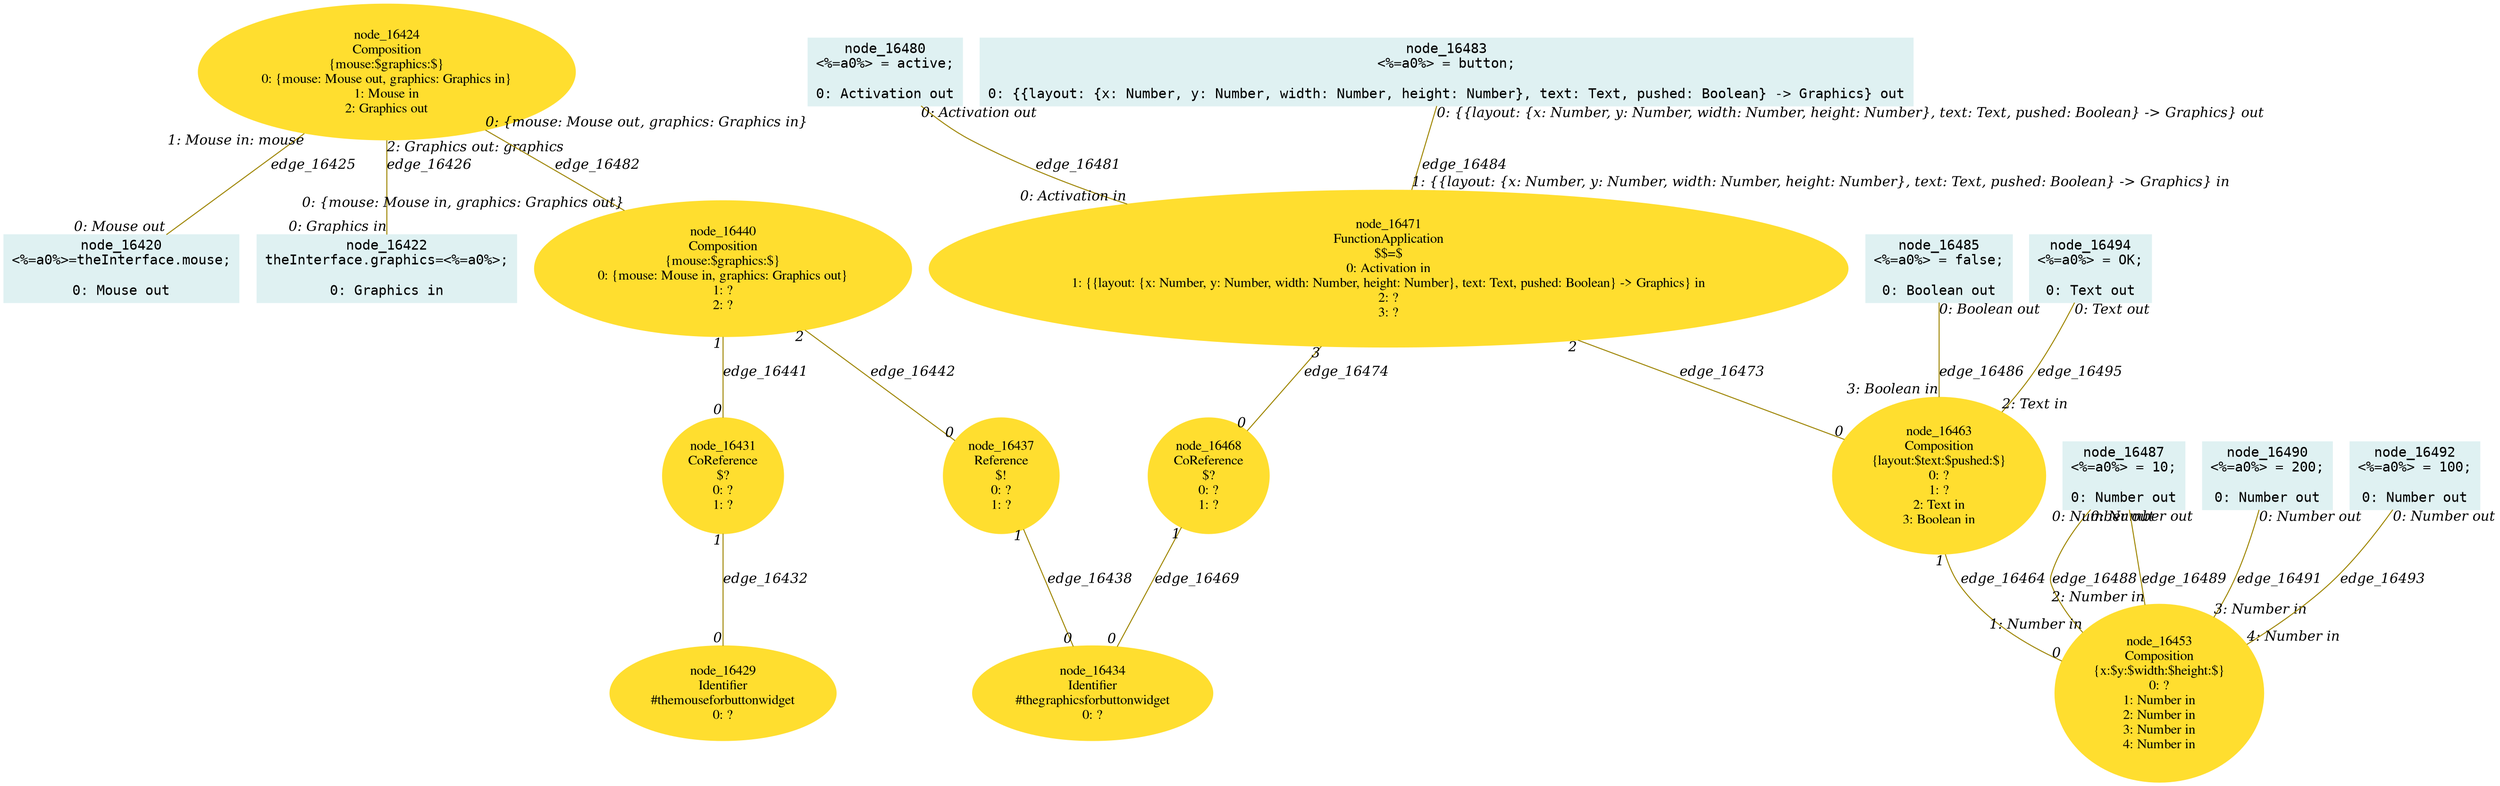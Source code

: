 digraph g{node_16420 [shape="box", style="filled", color="#dff1f2", fontname="Courier", label="node_16420
<%=a0%>=theInterface.mouse;

0: Mouse out" ]
node_16422 [shape="box", style="filled", color="#dff1f2", fontname="Courier", label="node_16422
theInterface.graphics=<%=a0%>;

0: Graphics in" ]
node_16424 [shape="ellipse", style="filled", color="#ffde2f", fontname="Times", label="node_16424
Composition
{mouse:$graphics:$}
0: {mouse: Mouse out, graphics: Graphics in}
1: Mouse in
2: Graphics out" ]
node_16429 [shape="ellipse", style="filled", color="#ffde2f", fontname="Times", label="node_16429
Identifier
#themouseforbuttonwidget
0: ?" ]
node_16431 [shape="ellipse", style="filled", color="#ffde2f", fontname="Times", label="node_16431
CoReference
$?
0: ?
1: ?" ]
node_16434 [shape="ellipse", style="filled", color="#ffde2f", fontname="Times", label="node_16434
Identifier
#thegraphicsforbuttonwidget
0: ?" ]
node_16437 [shape="ellipse", style="filled", color="#ffde2f", fontname="Times", label="node_16437
Reference
$!
0: ?
1: ?" ]
node_16440 [shape="ellipse", style="filled", color="#ffde2f", fontname="Times", label="node_16440
Composition
{mouse:$graphics:$}
0: {mouse: Mouse in, graphics: Graphics out}
1: ?
2: ?" ]
node_16453 [shape="ellipse", style="filled", color="#ffde2f", fontname="Times", label="node_16453
Composition
{x:$y:$width:$height:$}
0: ?
1: Number in
2: Number in
3: Number in
4: Number in" ]
node_16463 [shape="ellipse", style="filled", color="#ffde2f", fontname="Times", label="node_16463
Composition
{layout:$text:$pushed:$}
0: ?
1: ?
2: Text in
3: Boolean in" ]
node_16468 [shape="ellipse", style="filled", color="#ffde2f", fontname="Times", label="node_16468
CoReference
$?
0: ?
1: ?" ]
node_16471 [shape="ellipse", style="filled", color="#ffde2f", fontname="Times", label="node_16471
FunctionApplication
$$=$
0: Activation in
1: {{layout: {x: Number, y: Number, width: Number, height: Number}, text: Text, pushed: Boolean} -> Graphics} in
2: ?
3: ?" ]
node_16480 [shape="box", style="filled", color="#dff1f2", fontname="Courier", label="node_16480
<%=a0%> = active;

0: Activation out" ]
node_16483 [shape="box", style="filled", color="#dff1f2", fontname="Courier", label="node_16483
<%=a0%> = button;

0: {{layout: {x: Number, y: Number, width: Number, height: Number}, text: Text, pushed: Boolean} -> Graphics} out" ]
node_16485 [shape="box", style="filled", color="#dff1f2", fontname="Courier", label="node_16485
<%=a0%> = false;

0: Boolean out" ]
node_16487 [shape="box", style="filled", color="#dff1f2", fontname="Courier", label="node_16487
<%=a0%> = 10;

0: Number out" ]
node_16490 [shape="box", style="filled", color="#dff1f2", fontname="Courier", label="node_16490
<%=a0%> = 200;

0: Number out" ]
node_16492 [shape="box", style="filled", color="#dff1f2", fontname="Courier", label="node_16492
<%=a0%> = 100;

0: Number out" ]
node_16494 [shape="box", style="filled", color="#dff1f2", fontname="Courier", label="node_16494
<%=a0%> = OK;

0: Text out" ]
node_16424 -> node_16420 [dir=none, arrowHead=none, fontname="Times-Italic", arrowsize=1, color="#9d8400", label="edge_16425",  headlabel="0: Mouse out", taillabel="1: Mouse in: mouse" ]
node_16424 -> node_16422 [dir=none, arrowHead=none, fontname="Times-Italic", arrowsize=1, color="#9d8400", label="edge_16426",  headlabel="0: Graphics in", taillabel="2: Graphics out: graphics" ]
node_16431 -> node_16429 [dir=none, arrowHead=none, fontname="Times-Italic", arrowsize=1, color="#9d8400", label="edge_16432",  headlabel="0", taillabel="1" ]
node_16437 -> node_16434 [dir=none, arrowHead=none, fontname="Times-Italic", arrowsize=1, color="#9d8400", label="edge_16438",  headlabel="0", taillabel="1" ]
node_16440 -> node_16431 [dir=none, arrowHead=none, fontname="Times-Italic", arrowsize=1, color="#9d8400", label="edge_16441",  headlabel="0", taillabel="1" ]
node_16440 -> node_16437 [dir=none, arrowHead=none, fontname="Times-Italic", arrowsize=1, color="#9d8400", label="edge_16442",  headlabel="0", taillabel="2" ]
node_16463 -> node_16453 [dir=none, arrowHead=none, fontname="Times-Italic", arrowsize=1, color="#9d8400", label="edge_16464",  headlabel="0", taillabel="1" ]
node_16468 -> node_16434 [dir=none, arrowHead=none, fontname="Times-Italic", arrowsize=1, color="#9d8400", label="edge_16469",  headlabel="0", taillabel="1" ]
node_16471 -> node_16463 [dir=none, arrowHead=none, fontname="Times-Italic", arrowsize=1, color="#9d8400", label="edge_16473",  headlabel="0", taillabel="2" ]
node_16471 -> node_16468 [dir=none, arrowHead=none, fontname="Times-Italic", arrowsize=1, color="#9d8400", label="edge_16474",  headlabel="0", taillabel="3" ]
node_16480 -> node_16471 [dir=none, arrowHead=none, fontname="Times-Italic", arrowsize=1, color="#9d8400", label="edge_16481",  headlabel="0: Activation in", taillabel="0: Activation out" ]
node_16424 -> node_16440 [dir=none, arrowHead=none, fontname="Times-Italic", arrowsize=1, color="#9d8400", label="edge_16482",  headlabel="0: {mouse: Mouse in, graphics: Graphics out}", taillabel="0: {mouse: Mouse out, graphics: Graphics in}" ]
node_16483 -> node_16471 [dir=none, arrowHead=none, fontname="Times-Italic", arrowsize=1, color="#9d8400", label="edge_16484",  headlabel="1: {{layout: {x: Number, y: Number, width: Number, height: Number}, text: Text, pushed: Boolean} -> Graphics} in", taillabel="0: {{layout: {x: Number, y: Number, width: Number, height: Number}, text: Text, pushed: Boolean} -> Graphics} out" ]
node_16485 -> node_16463 [dir=none, arrowHead=none, fontname="Times-Italic", arrowsize=1, color="#9d8400", label="edge_16486",  headlabel="3: Boolean in", taillabel="0: Boolean out" ]
node_16487 -> node_16453 [dir=none, arrowHead=none, fontname="Times-Italic", arrowsize=1, color="#9d8400", label="edge_16488",  headlabel="1: Number in", taillabel="0: Number out" ]
node_16487 -> node_16453 [dir=none, arrowHead=none, fontname="Times-Italic", arrowsize=1, color="#9d8400", label="edge_16489",  headlabel="2: Number in", taillabel="0: Number out" ]
node_16490 -> node_16453 [dir=none, arrowHead=none, fontname="Times-Italic", arrowsize=1, color="#9d8400", label="edge_16491",  headlabel="3: Number in", taillabel="0: Number out" ]
node_16492 -> node_16453 [dir=none, arrowHead=none, fontname="Times-Italic", arrowsize=1, color="#9d8400", label="edge_16493",  headlabel="4: Number in", taillabel="0: Number out" ]
node_16494 -> node_16463 [dir=none, arrowHead=none, fontname="Times-Italic", arrowsize=1, color="#9d8400", label="edge_16495",  headlabel="2: Text in", taillabel="0: Text out" ]
}